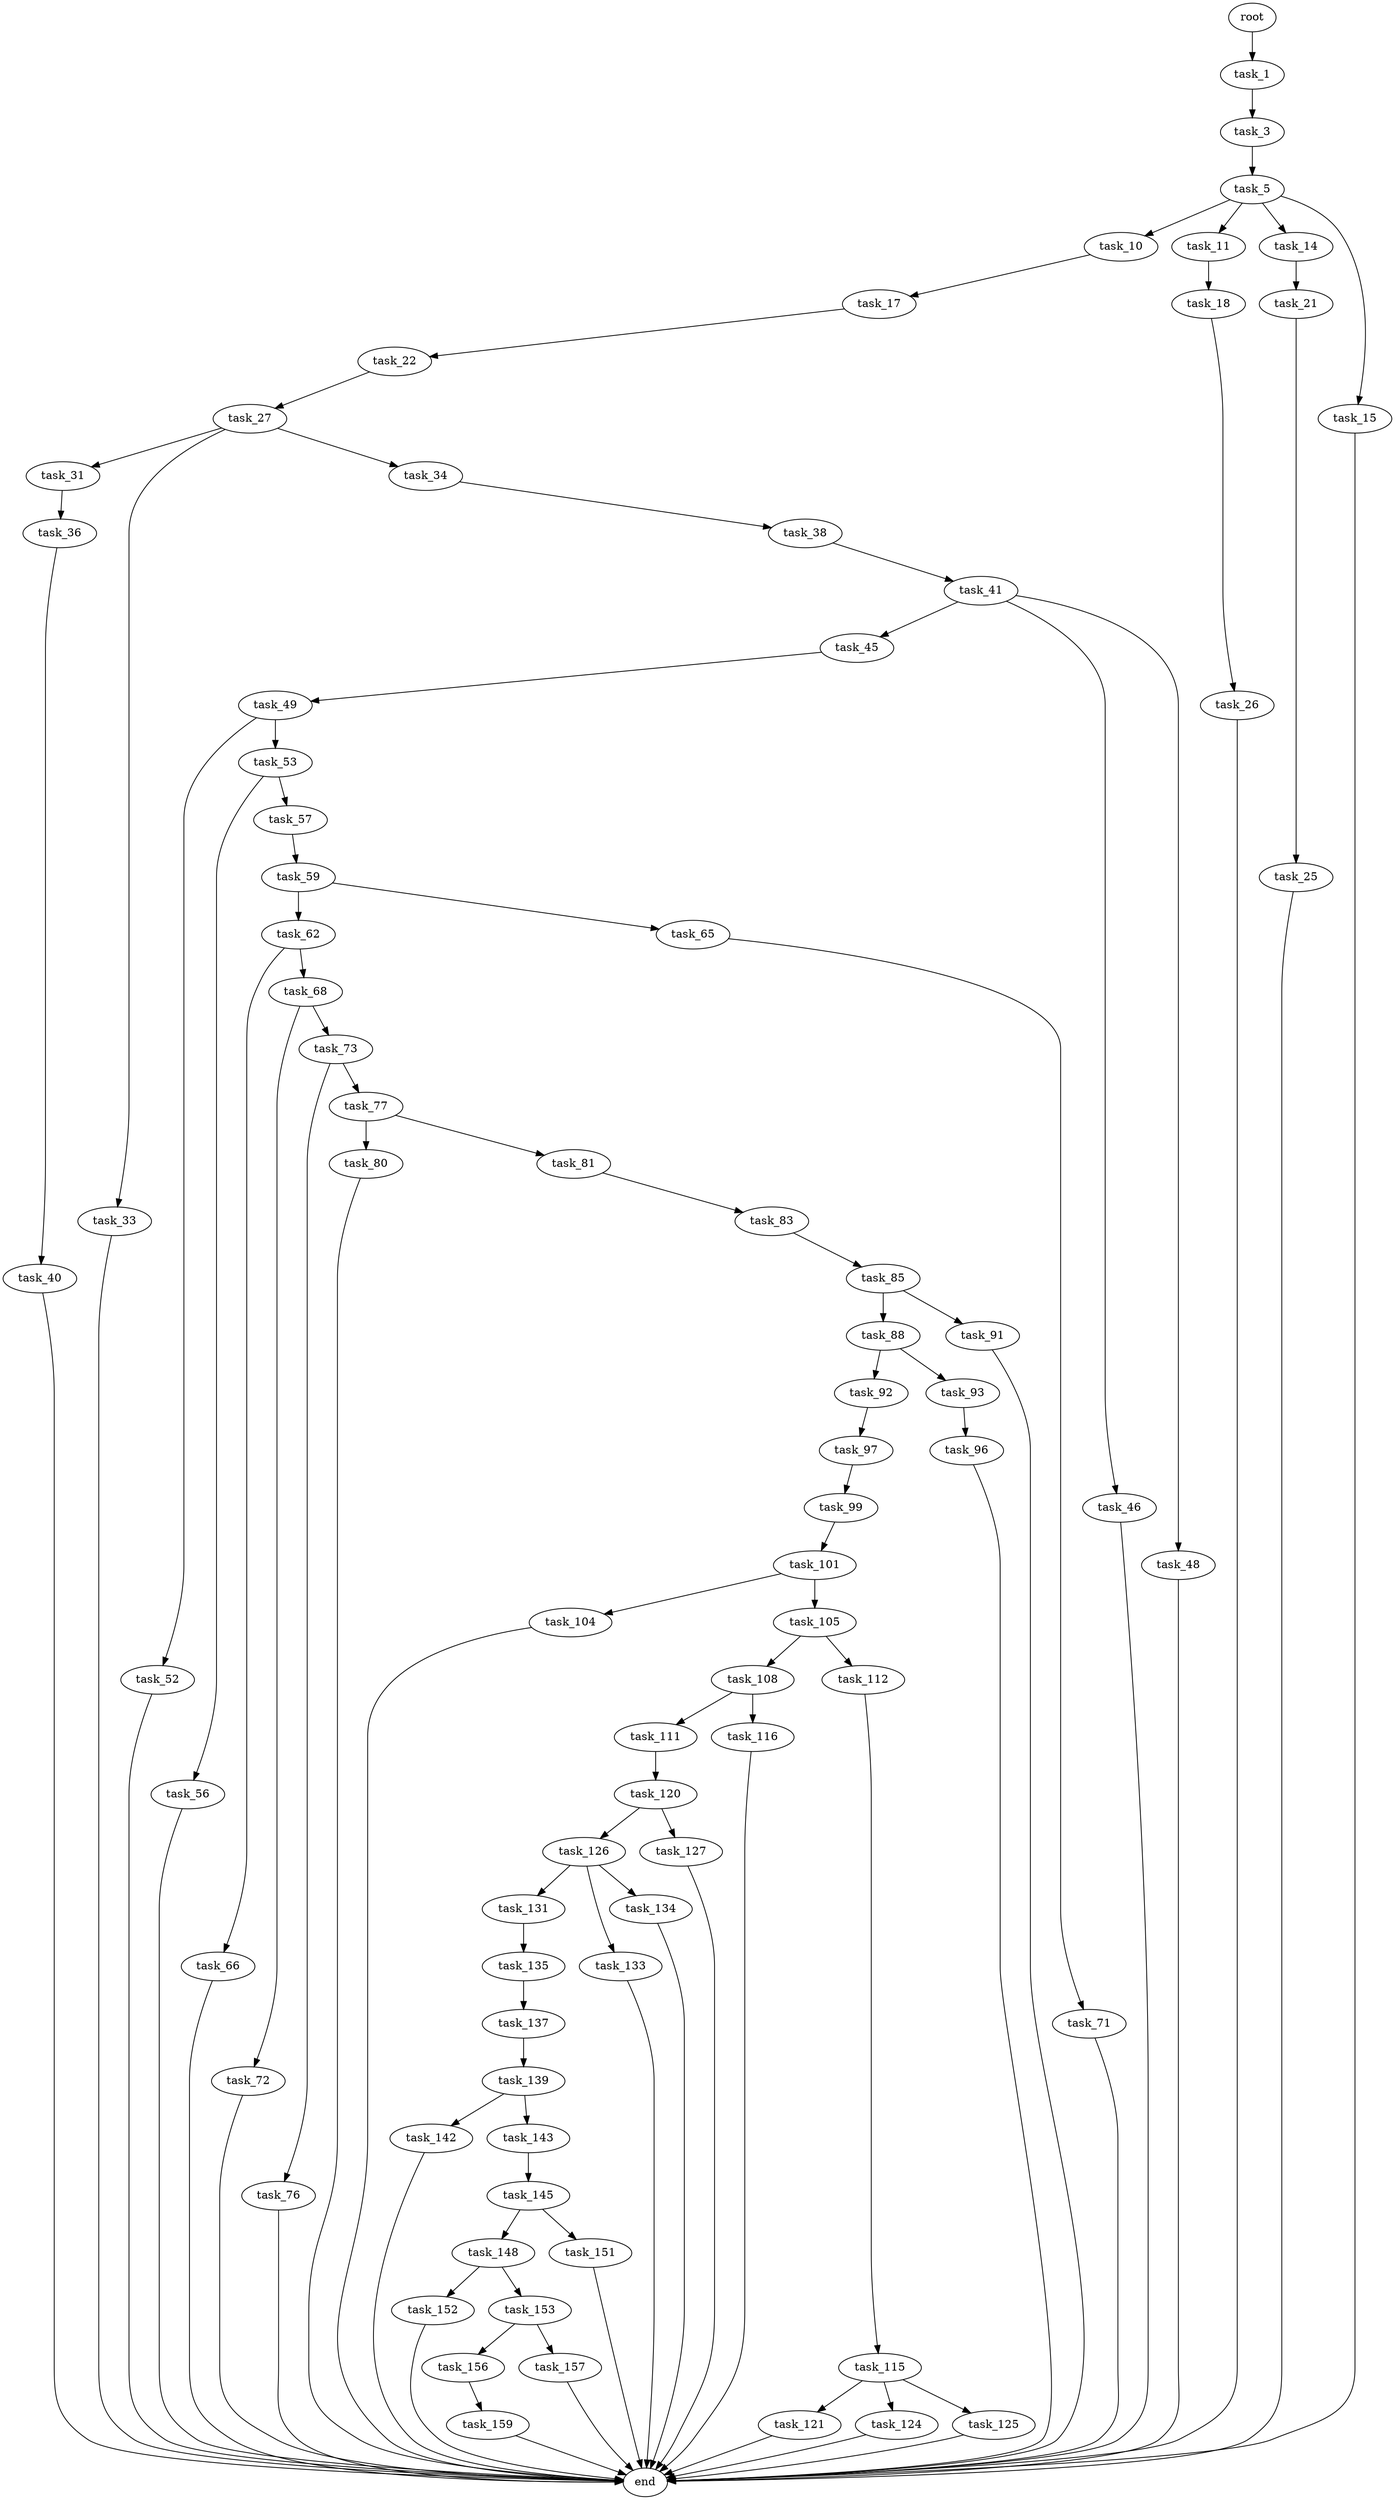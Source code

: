 digraph G {
  root [size="0.000000"];
  task_1 [size="189737401430.000000"];
  task_3 [size="277563031700.000000"];
  task_5 [size="6741553992.000000"];
  task_10 [size="782757789696.000000"];
  task_11 [size="24866527138.000000"];
  task_14 [size="68719476736.000000"];
  task_15 [size="1705804131.000000"];
  task_17 [size="327827381.000000"];
  task_18 [size="753981807.000000"];
  task_21 [size="4459083262.000000"];
  end [size="0.000000"];
  task_22 [size="72267403539.000000"];
  task_26 [size="8589934592.000000"];
  task_25 [size="1073741824000.000000"];
  task_27 [size="853054657659.000000"];
  task_31 [size="9954738930.000000"];
  task_33 [size="29466286586.000000"];
  task_34 [size="29989454898.000000"];
  task_36 [size="56213375340.000000"];
  task_38 [size="368293445632.000000"];
  task_40 [size="7015467830.000000"];
  task_41 [size="1131098102.000000"];
  task_45 [size="9404140907.000000"];
  task_46 [size="41045013303.000000"];
  task_48 [size="8321836055.000000"];
  task_49 [size="265252610054.000000"];
  task_52 [size="11370733437.000000"];
  task_53 [size="11464459117.000000"];
  task_56 [size="27209597237.000000"];
  task_57 [size="757533811882.000000"];
  task_59 [size="23469182697.000000"];
  task_62 [size="779526059175.000000"];
  task_65 [size="25262976815.000000"];
  task_66 [size="39331446776.000000"];
  task_68 [size="443612647621.000000"];
  task_71 [size="8589934592.000000"];
  task_72 [size="5909744118.000000"];
  task_73 [size="4706063427.000000"];
  task_76 [size="1511663033.000000"];
  task_77 [size="297859614625.000000"];
  task_80 [size="1073741824000.000000"];
  task_81 [size="3097602635.000000"];
  task_83 [size="162061995865.000000"];
  task_85 [size="368293445632.000000"];
  task_88 [size="368293445632.000000"];
  task_91 [size="16064542666.000000"];
  task_92 [size="789136816208.000000"];
  task_93 [size="431562375.000000"];
  task_97 [size="641566796997.000000"];
  task_96 [size="199274722944.000000"];
  task_99 [size="22278312368.000000"];
  task_101 [size="173234656022.000000"];
  task_104 [size="1160789923.000000"];
  task_105 [size="8589934592.000000"];
  task_108 [size="666164562226.000000"];
  task_112 [size="782757789696.000000"];
  task_111 [size="764636223086.000000"];
  task_116 [size="224624581124.000000"];
  task_120 [size="549755813888.000000"];
  task_115 [size="47460940500.000000"];
  task_121 [size="21212522800.000000"];
  task_124 [size="1073741824000.000000"];
  task_125 [size="1073741824000.000000"];
  task_126 [size="549755813888.000000"];
  task_127 [size="274378788.000000"];
  task_131 [size="20061656794.000000"];
  task_133 [size="22432975080.000000"];
  task_134 [size="425977785761.000000"];
  task_135 [size="18410548622.000000"];
  task_137 [size="11195501009.000000"];
  task_139 [size="10369302268.000000"];
  task_142 [size="164991144665.000000"];
  task_143 [size="2069692444.000000"];
  task_145 [size="39918770369.000000"];
  task_148 [size="14506320081.000000"];
  task_151 [size="89460021528.000000"];
  task_152 [size="3102108873.000000"];
  task_153 [size="8589934592.000000"];
  task_156 [size="1073741824000.000000"];
  task_157 [size="8589934592.000000"];
  task_159 [size="549755813888.000000"];

  root -> task_1 [size="1.000000"];
  task_1 -> task_3 [size="209715200.000000"];
  task_3 -> task_5 [size="679477248.000000"];
  task_5 -> task_10 [size="134217728.000000"];
  task_5 -> task_11 [size="134217728.000000"];
  task_5 -> task_14 [size="134217728.000000"];
  task_5 -> task_15 [size="134217728.000000"];
  task_10 -> task_17 [size="679477248.000000"];
  task_11 -> task_18 [size="838860800.000000"];
  task_14 -> task_21 [size="134217728.000000"];
  task_15 -> end [size="1.000000"];
  task_17 -> task_22 [size="33554432.000000"];
  task_18 -> task_26 [size="33554432.000000"];
  task_21 -> task_25 [size="134217728.000000"];
  task_22 -> task_27 [size="209715200.000000"];
  task_26 -> end [size="1.000000"];
  task_25 -> end [size="1.000000"];
  task_27 -> task_31 [size="679477248.000000"];
  task_27 -> task_33 [size="679477248.000000"];
  task_27 -> task_34 [size="679477248.000000"];
  task_31 -> task_36 [size="411041792.000000"];
  task_33 -> end [size="1.000000"];
  task_34 -> task_38 [size="536870912.000000"];
  task_36 -> task_40 [size="134217728.000000"];
  task_38 -> task_41 [size="411041792.000000"];
  task_40 -> end [size="1.000000"];
  task_41 -> task_45 [size="33554432.000000"];
  task_41 -> task_46 [size="33554432.000000"];
  task_41 -> task_48 [size="33554432.000000"];
  task_45 -> task_49 [size="209715200.000000"];
  task_46 -> end [size="1.000000"];
  task_48 -> end [size="1.000000"];
  task_49 -> task_52 [size="838860800.000000"];
  task_49 -> task_53 [size="838860800.000000"];
  task_52 -> end [size="1.000000"];
  task_53 -> task_56 [size="301989888.000000"];
  task_53 -> task_57 [size="301989888.000000"];
  task_56 -> end [size="1.000000"];
  task_57 -> task_59 [size="679477248.000000"];
  task_59 -> task_62 [size="838860800.000000"];
  task_59 -> task_65 [size="838860800.000000"];
  task_62 -> task_66 [size="838860800.000000"];
  task_62 -> task_68 [size="838860800.000000"];
  task_65 -> task_71 [size="679477248.000000"];
  task_66 -> end [size="1.000000"];
  task_68 -> task_72 [size="301989888.000000"];
  task_68 -> task_73 [size="301989888.000000"];
  task_71 -> end [size="1.000000"];
  task_72 -> end [size="1.000000"];
  task_73 -> task_76 [size="75497472.000000"];
  task_73 -> task_77 [size="75497472.000000"];
  task_76 -> end [size="1.000000"];
  task_77 -> task_80 [size="209715200.000000"];
  task_77 -> task_81 [size="209715200.000000"];
  task_80 -> end [size="1.000000"];
  task_81 -> task_83 [size="134217728.000000"];
  task_83 -> task_85 [size="209715200.000000"];
  task_85 -> task_88 [size="411041792.000000"];
  task_85 -> task_91 [size="411041792.000000"];
  task_88 -> task_92 [size="411041792.000000"];
  task_88 -> task_93 [size="411041792.000000"];
  task_91 -> end [size="1.000000"];
  task_92 -> task_97 [size="536870912.000000"];
  task_93 -> task_96 [size="33554432.000000"];
  task_97 -> task_99 [size="679477248.000000"];
  task_96 -> end [size="1.000000"];
  task_99 -> task_101 [size="536870912.000000"];
  task_101 -> task_104 [size="301989888.000000"];
  task_101 -> task_105 [size="301989888.000000"];
  task_104 -> end [size="1.000000"];
  task_105 -> task_108 [size="33554432.000000"];
  task_105 -> task_112 [size="33554432.000000"];
  task_108 -> task_111 [size="838860800.000000"];
  task_108 -> task_116 [size="838860800.000000"];
  task_112 -> task_115 [size="679477248.000000"];
  task_111 -> task_120 [size="679477248.000000"];
  task_116 -> end [size="1.000000"];
  task_120 -> task_126 [size="536870912.000000"];
  task_120 -> task_127 [size="536870912.000000"];
  task_115 -> task_121 [size="838860800.000000"];
  task_115 -> task_124 [size="838860800.000000"];
  task_115 -> task_125 [size="838860800.000000"];
  task_121 -> end [size="1.000000"];
  task_124 -> end [size="1.000000"];
  task_125 -> end [size="1.000000"];
  task_126 -> task_131 [size="536870912.000000"];
  task_126 -> task_133 [size="536870912.000000"];
  task_126 -> task_134 [size="536870912.000000"];
  task_127 -> end [size="1.000000"];
  task_131 -> task_135 [size="536870912.000000"];
  task_133 -> end [size="1.000000"];
  task_134 -> end [size="1.000000"];
  task_135 -> task_137 [size="536870912.000000"];
  task_137 -> task_139 [size="209715200.000000"];
  task_139 -> task_142 [size="411041792.000000"];
  task_139 -> task_143 [size="411041792.000000"];
  task_142 -> end [size="1.000000"];
  task_143 -> task_145 [size="33554432.000000"];
  task_145 -> task_148 [size="75497472.000000"];
  task_145 -> task_151 [size="75497472.000000"];
  task_148 -> task_152 [size="301989888.000000"];
  task_148 -> task_153 [size="301989888.000000"];
  task_151 -> end [size="1.000000"];
  task_152 -> end [size="1.000000"];
  task_153 -> task_156 [size="33554432.000000"];
  task_153 -> task_157 [size="33554432.000000"];
  task_156 -> task_159 [size="838860800.000000"];
  task_157 -> end [size="1.000000"];
  task_159 -> end [size="1.000000"];
}
